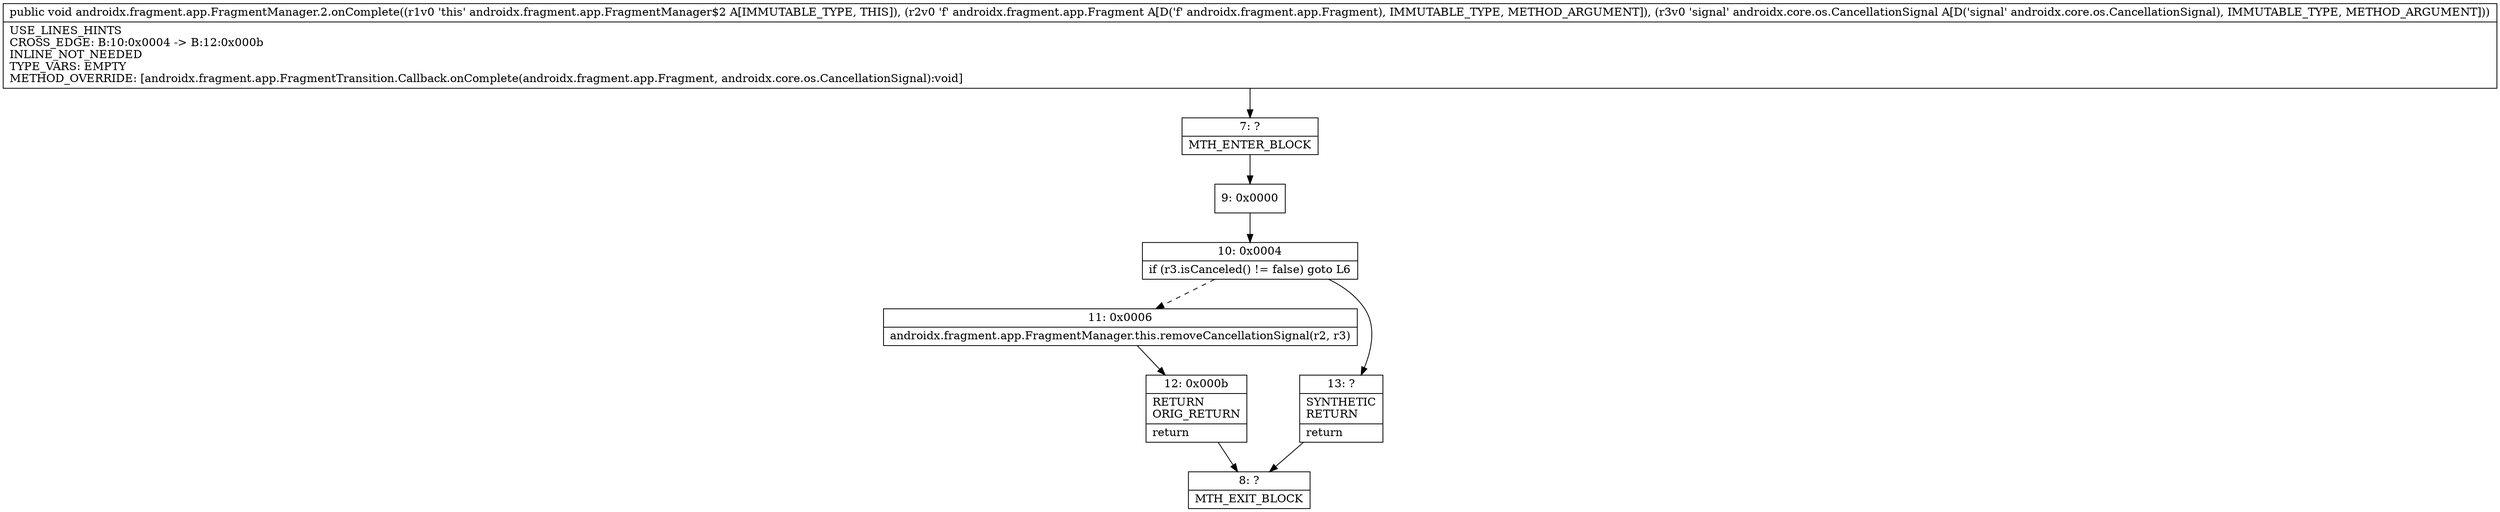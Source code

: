 digraph "CFG forandroidx.fragment.app.FragmentManager.2.onComplete(Landroidx\/fragment\/app\/Fragment;Landroidx\/core\/os\/CancellationSignal;)V" {
Node_7 [shape=record,label="{7\:\ ?|MTH_ENTER_BLOCK\l}"];
Node_9 [shape=record,label="{9\:\ 0x0000}"];
Node_10 [shape=record,label="{10\:\ 0x0004|if (r3.isCanceled() != false) goto L6\l}"];
Node_11 [shape=record,label="{11\:\ 0x0006|androidx.fragment.app.FragmentManager.this.removeCancellationSignal(r2, r3)\l}"];
Node_12 [shape=record,label="{12\:\ 0x000b|RETURN\lORIG_RETURN\l|return\l}"];
Node_8 [shape=record,label="{8\:\ ?|MTH_EXIT_BLOCK\l}"];
Node_13 [shape=record,label="{13\:\ ?|SYNTHETIC\lRETURN\l|return\l}"];
MethodNode[shape=record,label="{public void androidx.fragment.app.FragmentManager.2.onComplete((r1v0 'this' androidx.fragment.app.FragmentManager$2 A[IMMUTABLE_TYPE, THIS]), (r2v0 'f' androidx.fragment.app.Fragment A[D('f' androidx.fragment.app.Fragment), IMMUTABLE_TYPE, METHOD_ARGUMENT]), (r3v0 'signal' androidx.core.os.CancellationSignal A[D('signal' androidx.core.os.CancellationSignal), IMMUTABLE_TYPE, METHOD_ARGUMENT]))  | USE_LINES_HINTS\lCROSS_EDGE: B:10:0x0004 \-\> B:12:0x000b\lINLINE_NOT_NEEDED\lTYPE_VARS: EMPTY\lMETHOD_OVERRIDE: [androidx.fragment.app.FragmentTransition.Callback.onComplete(androidx.fragment.app.Fragment, androidx.core.os.CancellationSignal):void]\l}"];
MethodNode -> Node_7;Node_7 -> Node_9;
Node_9 -> Node_10;
Node_10 -> Node_11[style=dashed];
Node_10 -> Node_13;
Node_11 -> Node_12;
Node_12 -> Node_8;
Node_13 -> Node_8;
}

